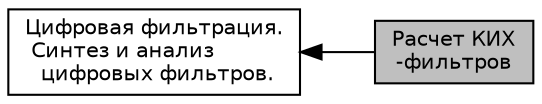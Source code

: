 digraph "Расчет КИХ-фильтров"
{
  edge [fontname="Helvetica",fontsize="10",labelfontname="Helvetica",labelfontsize="10"];
  node [fontname="Helvetica",fontsize="10",shape=record];
  rankdir=LR;
  Node0 [label="Расчет КИХ\l-фильтров",height=0.2,width=0.4,color="black", fillcolor="grey75", style="filled", fontcolor="black"];
  Node1 [label="Цифровая фильтрация.\l Синтез и анализ\l цифровых фильтров.",height=0.2,width=0.4,color="black", fillcolor="white", style="filled",URL="$group___f_i_l_t_e_r___g_r_o_u_p.html"];
  Node1->Node0 [shape=plaintext, dir="back", style="solid"];
}

